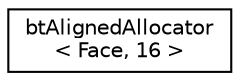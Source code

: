 digraph "Graphical Class Hierarchy"
{
  edge [fontname="Helvetica",fontsize="10",labelfontname="Helvetica",labelfontsize="10"];
  node [fontname="Helvetica",fontsize="10",shape=record];
  rankdir="LR";
  Node1 [label="btAlignedAllocator\l\< Face, 16 \>",height=0.2,width=0.4,color="black", fillcolor="white", style="filled",URL="$classbt_aligned_allocator.html"];
}
